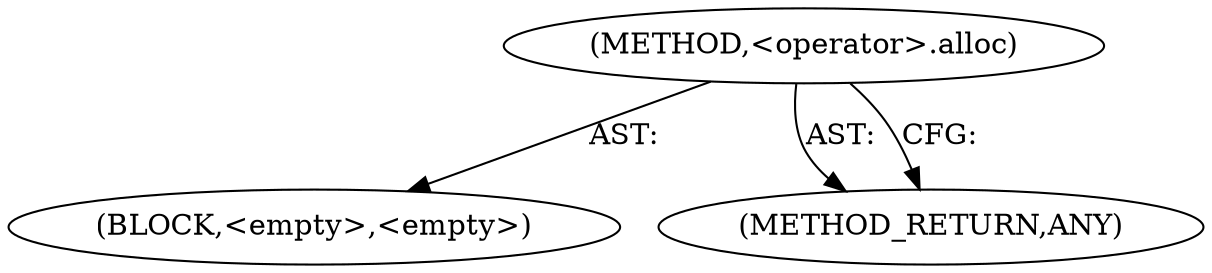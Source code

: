 digraph "&lt;operator&gt;.alloc" {  
"111669149708" [label = <(METHOD,&lt;operator&gt;.alloc)> ]
"25769803800" [label = <(BLOCK,&lt;empty&gt;,&lt;empty&gt;)> ]
"128849018892" [label = <(METHOD_RETURN,ANY)> ]
  "111669149708" -> "25769803800"  [ label = "AST: "] 
  "111669149708" -> "128849018892"  [ label = "AST: "] 
  "111669149708" -> "128849018892"  [ label = "CFG: "] 
}
